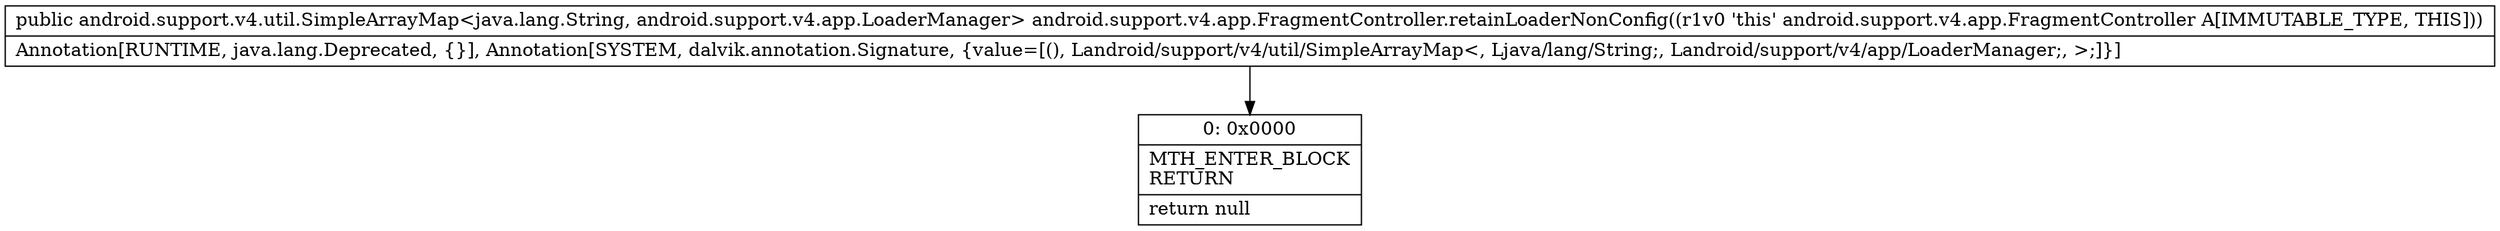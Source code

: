 digraph "CFG forandroid.support.v4.app.FragmentController.retainLoaderNonConfig()Landroid\/support\/v4\/util\/SimpleArrayMap;" {
Node_0 [shape=record,label="{0\:\ 0x0000|MTH_ENTER_BLOCK\lRETURN\l|return null\l}"];
MethodNode[shape=record,label="{public android.support.v4.util.SimpleArrayMap\<java.lang.String, android.support.v4.app.LoaderManager\> android.support.v4.app.FragmentController.retainLoaderNonConfig((r1v0 'this' android.support.v4.app.FragmentController A[IMMUTABLE_TYPE, THIS]))  | Annotation[RUNTIME, java.lang.Deprecated, \{\}], Annotation[SYSTEM, dalvik.annotation.Signature, \{value=[(), Landroid\/support\/v4\/util\/SimpleArrayMap\<, Ljava\/lang\/String;, Landroid\/support\/v4\/app\/LoaderManager;, \>;]\}]\l}"];
MethodNode -> Node_0;
}

